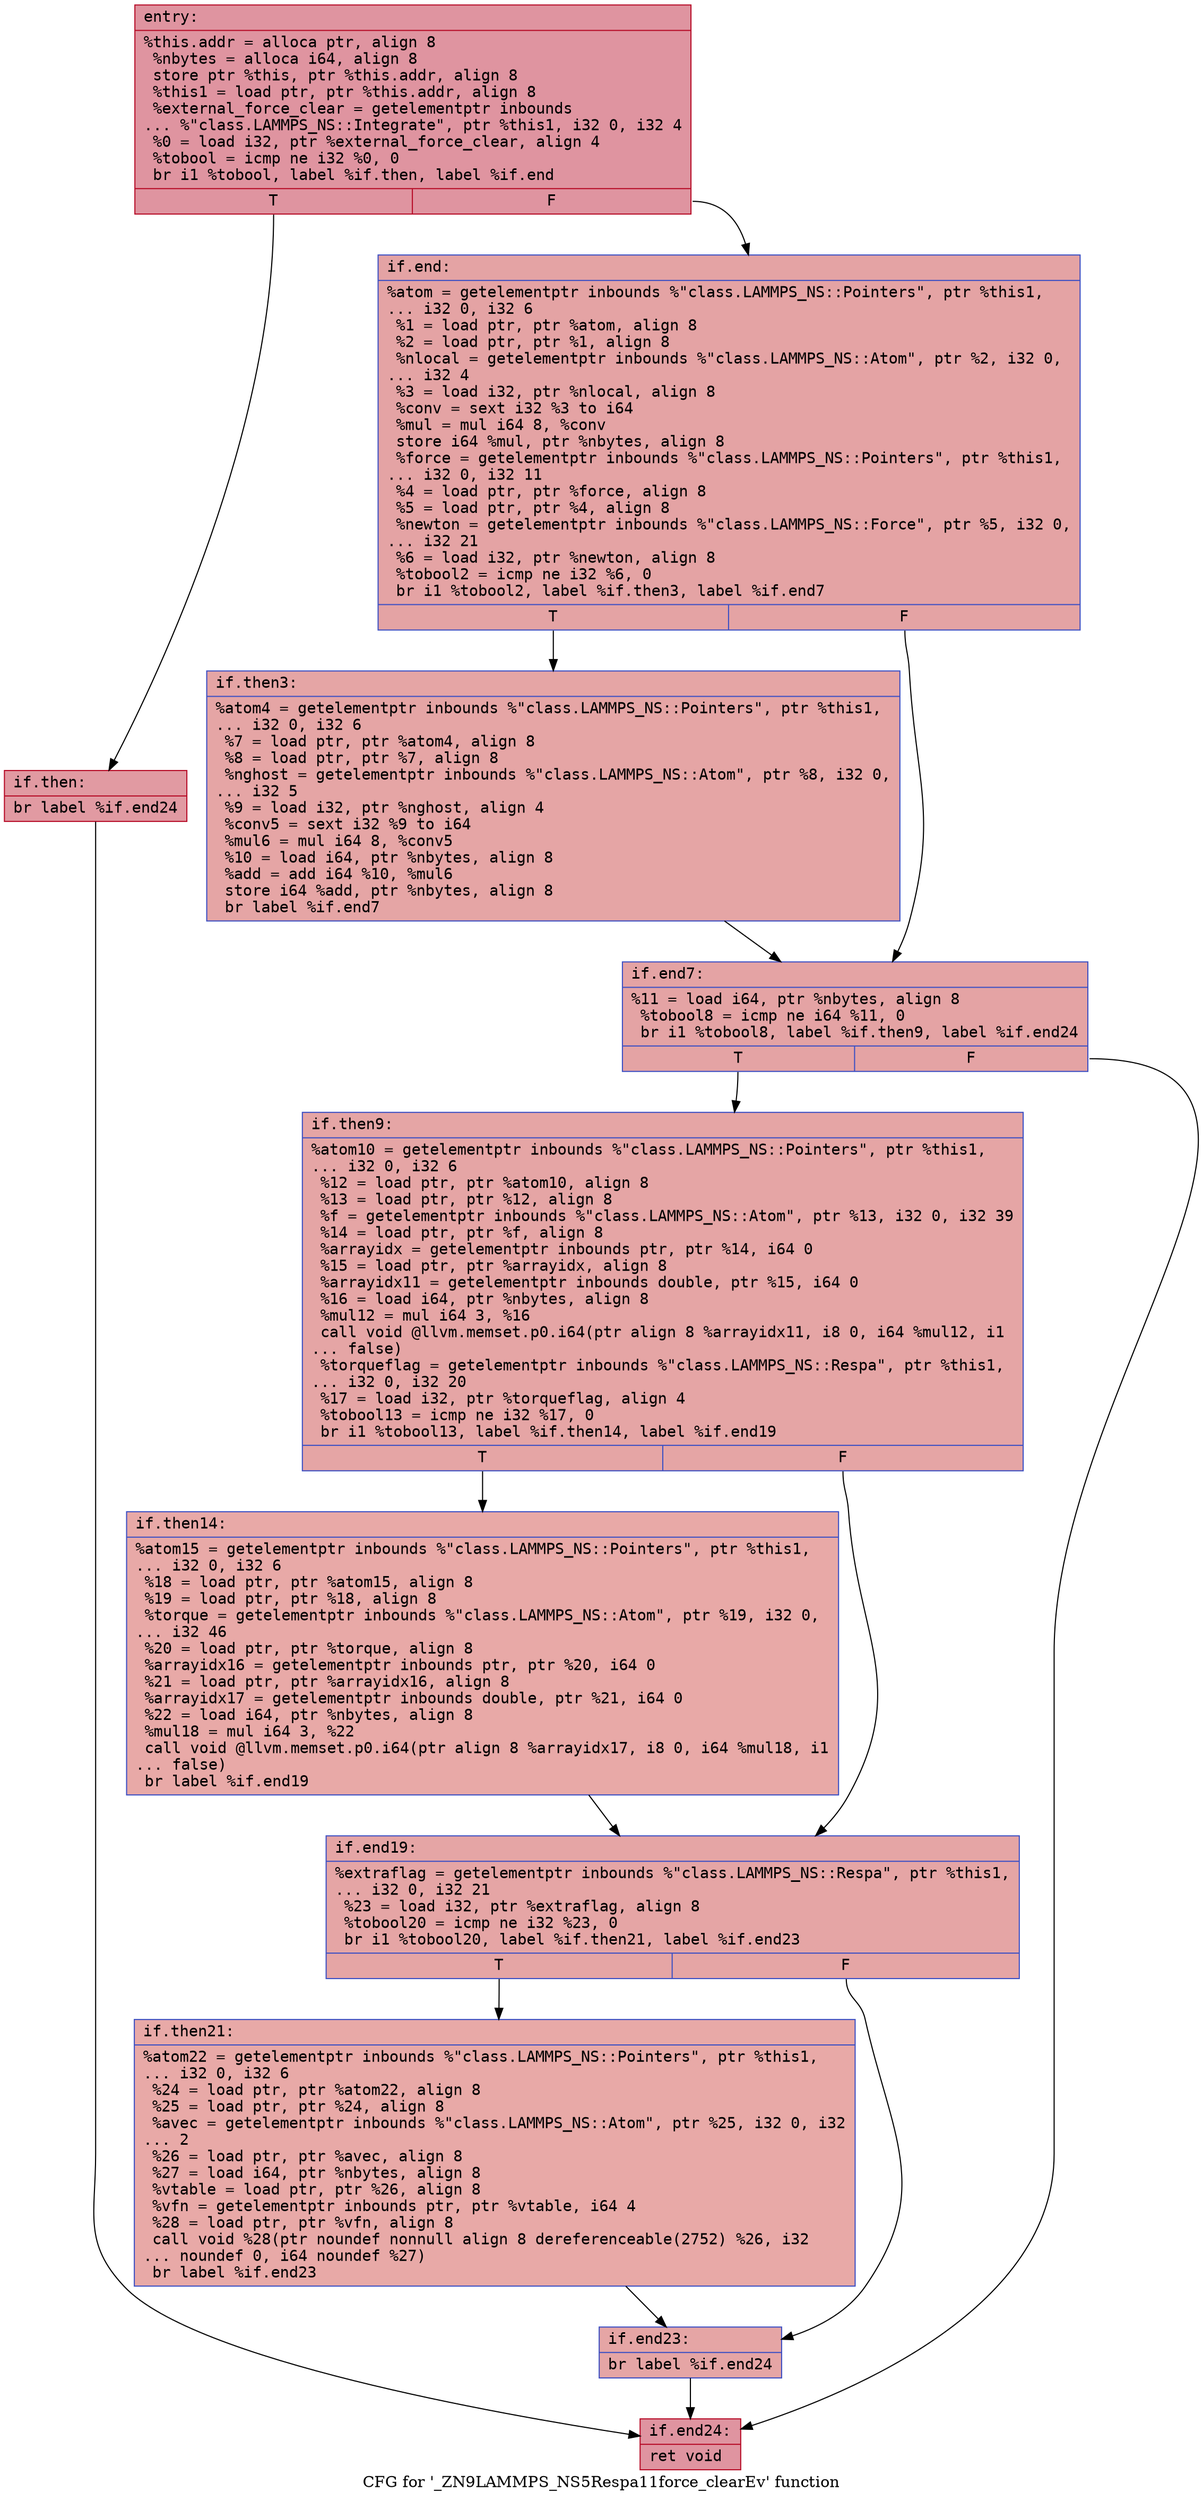 digraph "CFG for '_ZN9LAMMPS_NS5Respa11force_clearEv' function" {
	label="CFG for '_ZN9LAMMPS_NS5Respa11force_clearEv' function";

	Node0x55d0c550f040 [shape=record,color="#b70d28ff", style=filled, fillcolor="#b70d2870" fontname="Courier",label="{entry:\l|  %this.addr = alloca ptr, align 8\l  %nbytes = alloca i64, align 8\l  store ptr %this, ptr %this.addr, align 8\l  %this1 = load ptr, ptr %this.addr, align 8\l  %external_force_clear = getelementptr inbounds\l... %\"class.LAMMPS_NS::Integrate\", ptr %this1, i32 0, i32 4\l  %0 = load i32, ptr %external_force_clear, align 4\l  %tobool = icmp ne i32 %0, 0\l  br i1 %tobool, label %if.then, label %if.end\l|{<s0>T|<s1>F}}"];
	Node0x55d0c550f040:s0 -> Node0x55d0c55116a0[tooltip="entry -> if.then\nProbability 62.50%" ];
	Node0x55d0c550f040:s1 -> Node0x55d0c5511710[tooltip="entry -> if.end\nProbability 37.50%" ];
	Node0x55d0c55116a0 [shape=record,color="#b70d28ff", style=filled, fillcolor="#bb1b2c70" fontname="Courier",label="{if.then:\l|  br label %if.end24\l}"];
	Node0x55d0c55116a0 -> Node0x55d0c5511830[tooltip="if.then -> if.end24\nProbability 100.00%" ];
	Node0x55d0c5511710 [shape=record,color="#3d50c3ff", style=filled, fillcolor="#c32e3170" fontname="Courier",label="{if.end:\l|  %atom = getelementptr inbounds %\"class.LAMMPS_NS::Pointers\", ptr %this1,\l... i32 0, i32 6\l  %1 = load ptr, ptr %atom, align 8\l  %2 = load ptr, ptr %1, align 8\l  %nlocal = getelementptr inbounds %\"class.LAMMPS_NS::Atom\", ptr %2, i32 0,\l... i32 4\l  %3 = load i32, ptr %nlocal, align 8\l  %conv = sext i32 %3 to i64\l  %mul = mul i64 8, %conv\l  store i64 %mul, ptr %nbytes, align 8\l  %force = getelementptr inbounds %\"class.LAMMPS_NS::Pointers\", ptr %this1,\l... i32 0, i32 11\l  %4 = load ptr, ptr %force, align 8\l  %5 = load ptr, ptr %4, align 8\l  %newton = getelementptr inbounds %\"class.LAMMPS_NS::Force\", ptr %5, i32 0,\l... i32 21\l  %6 = load i32, ptr %newton, align 8\l  %tobool2 = icmp ne i32 %6, 0\l  br i1 %tobool2, label %if.then3, label %if.end7\l|{<s0>T|<s1>F}}"];
	Node0x55d0c5511710:s0 -> Node0x55d0c55123a0[tooltip="if.end -> if.then3\nProbability 62.50%" ];
	Node0x55d0c5511710:s1 -> Node0x55d0c55123f0[tooltip="if.end -> if.end7\nProbability 37.50%" ];
	Node0x55d0c55123a0 [shape=record,color="#3d50c3ff", style=filled, fillcolor="#c5333470" fontname="Courier",label="{if.then3:\l|  %atom4 = getelementptr inbounds %\"class.LAMMPS_NS::Pointers\", ptr %this1,\l... i32 0, i32 6\l  %7 = load ptr, ptr %atom4, align 8\l  %8 = load ptr, ptr %7, align 8\l  %nghost = getelementptr inbounds %\"class.LAMMPS_NS::Atom\", ptr %8, i32 0,\l... i32 5\l  %9 = load i32, ptr %nghost, align 4\l  %conv5 = sext i32 %9 to i64\l  %mul6 = mul i64 8, %conv5\l  %10 = load i64, ptr %nbytes, align 8\l  %add = add i64 %10, %mul6\l  store i64 %add, ptr %nbytes, align 8\l  br label %if.end7\l}"];
	Node0x55d0c55123a0 -> Node0x55d0c55123f0[tooltip="if.then3 -> if.end7\nProbability 100.00%" ];
	Node0x55d0c55123f0 [shape=record,color="#3d50c3ff", style=filled, fillcolor="#c32e3170" fontname="Courier",label="{if.end7:\l|  %11 = load i64, ptr %nbytes, align 8\l  %tobool8 = icmp ne i64 %11, 0\l  br i1 %tobool8, label %if.then9, label %if.end24\l|{<s0>T|<s1>F}}"];
	Node0x55d0c55123f0:s0 -> Node0x55d0c5511cc0[tooltip="if.end7 -> if.then9\nProbability 62.50%" ];
	Node0x55d0c55123f0:s1 -> Node0x55d0c5511830[tooltip="if.end7 -> if.end24\nProbability 37.50%" ];
	Node0x55d0c5511cc0 [shape=record,color="#3d50c3ff", style=filled, fillcolor="#c5333470" fontname="Courier",label="{if.then9:\l|  %atom10 = getelementptr inbounds %\"class.LAMMPS_NS::Pointers\", ptr %this1,\l... i32 0, i32 6\l  %12 = load ptr, ptr %atom10, align 8\l  %13 = load ptr, ptr %12, align 8\l  %f = getelementptr inbounds %\"class.LAMMPS_NS::Atom\", ptr %13, i32 0, i32 39\l  %14 = load ptr, ptr %f, align 8\l  %arrayidx = getelementptr inbounds ptr, ptr %14, i64 0\l  %15 = load ptr, ptr %arrayidx, align 8\l  %arrayidx11 = getelementptr inbounds double, ptr %15, i64 0\l  %16 = load i64, ptr %nbytes, align 8\l  %mul12 = mul i64 3, %16\l  call void @llvm.memset.p0.i64(ptr align 8 %arrayidx11, i8 0, i64 %mul12, i1\l... false)\l  %torqueflag = getelementptr inbounds %\"class.LAMMPS_NS::Respa\", ptr %this1,\l... i32 0, i32 20\l  %17 = load i32, ptr %torqueflag, align 4\l  %tobool13 = icmp ne i32 %17, 0\l  br i1 %tobool13, label %if.then14, label %if.end19\l|{<s0>T|<s1>F}}"];
	Node0x55d0c5511cc0:s0 -> Node0x55d0c5513a80[tooltip="if.then9 -> if.then14\nProbability 62.50%" ];
	Node0x55d0c5511cc0:s1 -> Node0x55d0c5513b00[tooltip="if.then9 -> if.end19\nProbability 37.50%" ];
	Node0x55d0c5513a80 [shape=record,color="#3d50c3ff", style=filled, fillcolor="#ca3b3770" fontname="Courier",label="{if.then14:\l|  %atom15 = getelementptr inbounds %\"class.LAMMPS_NS::Pointers\", ptr %this1,\l... i32 0, i32 6\l  %18 = load ptr, ptr %atom15, align 8\l  %19 = load ptr, ptr %18, align 8\l  %torque = getelementptr inbounds %\"class.LAMMPS_NS::Atom\", ptr %19, i32 0,\l... i32 46\l  %20 = load ptr, ptr %torque, align 8\l  %arrayidx16 = getelementptr inbounds ptr, ptr %20, i64 0\l  %21 = load ptr, ptr %arrayidx16, align 8\l  %arrayidx17 = getelementptr inbounds double, ptr %21, i64 0\l  %22 = load i64, ptr %nbytes, align 8\l  %mul18 = mul i64 3, %22\l  call void @llvm.memset.p0.i64(ptr align 8 %arrayidx17, i8 0, i64 %mul18, i1\l... false)\l  br label %if.end19\l}"];
	Node0x55d0c5513a80 -> Node0x55d0c5513b00[tooltip="if.then14 -> if.end19\nProbability 100.00%" ];
	Node0x55d0c5513b00 [shape=record,color="#3d50c3ff", style=filled, fillcolor="#c5333470" fontname="Courier",label="{if.end19:\l|  %extraflag = getelementptr inbounds %\"class.LAMMPS_NS::Respa\", ptr %this1,\l... i32 0, i32 21\l  %23 = load i32, ptr %extraflag, align 8\l  %tobool20 = icmp ne i32 %23, 0\l  br i1 %tobool20, label %if.then21, label %if.end23\l|{<s0>T|<s1>F}}"];
	Node0x55d0c5513b00:s0 -> Node0x55d0c55146d0[tooltip="if.end19 -> if.then21\nProbability 62.50%" ];
	Node0x55d0c5513b00:s1 -> Node0x55d0c5514750[tooltip="if.end19 -> if.end23\nProbability 37.50%" ];
	Node0x55d0c55146d0 [shape=record,color="#3d50c3ff", style=filled, fillcolor="#ca3b3770" fontname="Courier",label="{if.then21:\l|  %atom22 = getelementptr inbounds %\"class.LAMMPS_NS::Pointers\", ptr %this1,\l... i32 0, i32 6\l  %24 = load ptr, ptr %atom22, align 8\l  %25 = load ptr, ptr %24, align 8\l  %avec = getelementptr inbounds %\"class.LAMMPS_NS::Atom\", ptr %25, i32 0, i32\l... 2\l  %26 = load ptr, ptr %avec, align 8\l  %27 = load i64, ptr %nbytes, align 8\l  %vtable = load ptr, ptr %26, align 8\l  %vfn = getelementptr inbounds ptr, ptr %vtable, i64 4\l  %28 = load ptr, ptr %vfn, align 8\l  call void %28(ptr noundef nonnull align 8 dereferenceable(2752) %26, i32\l... noundef 0, i64 noundef %27)\l  br label %if.end23\l}"];
	Node0x55d0c55146d0 -> Node0x55d0c5514750[tooltip="if.then21 -> if.end23\nProbability 100.00%" ];
	Node0x55d0c5514750 [shape=record,color="#3d50c3ff", style=filled, fillcolor="#c5333470" fontname="Courier",label="{if.end23:\l|  br label %if.end24\l}"];
	Node0x55d0c5514750 -> Node0x55d0c5511830[tooltip="if.end23 -> if.end24\nProbability 100.00%" ];
	Node0x55d0c5511830 [shape=record,color="#b70d28ff", style=filled, fillcolor="#b70d2870" fontname="Courier",label="{if.end24:\l|  ret void\l}"];
}

